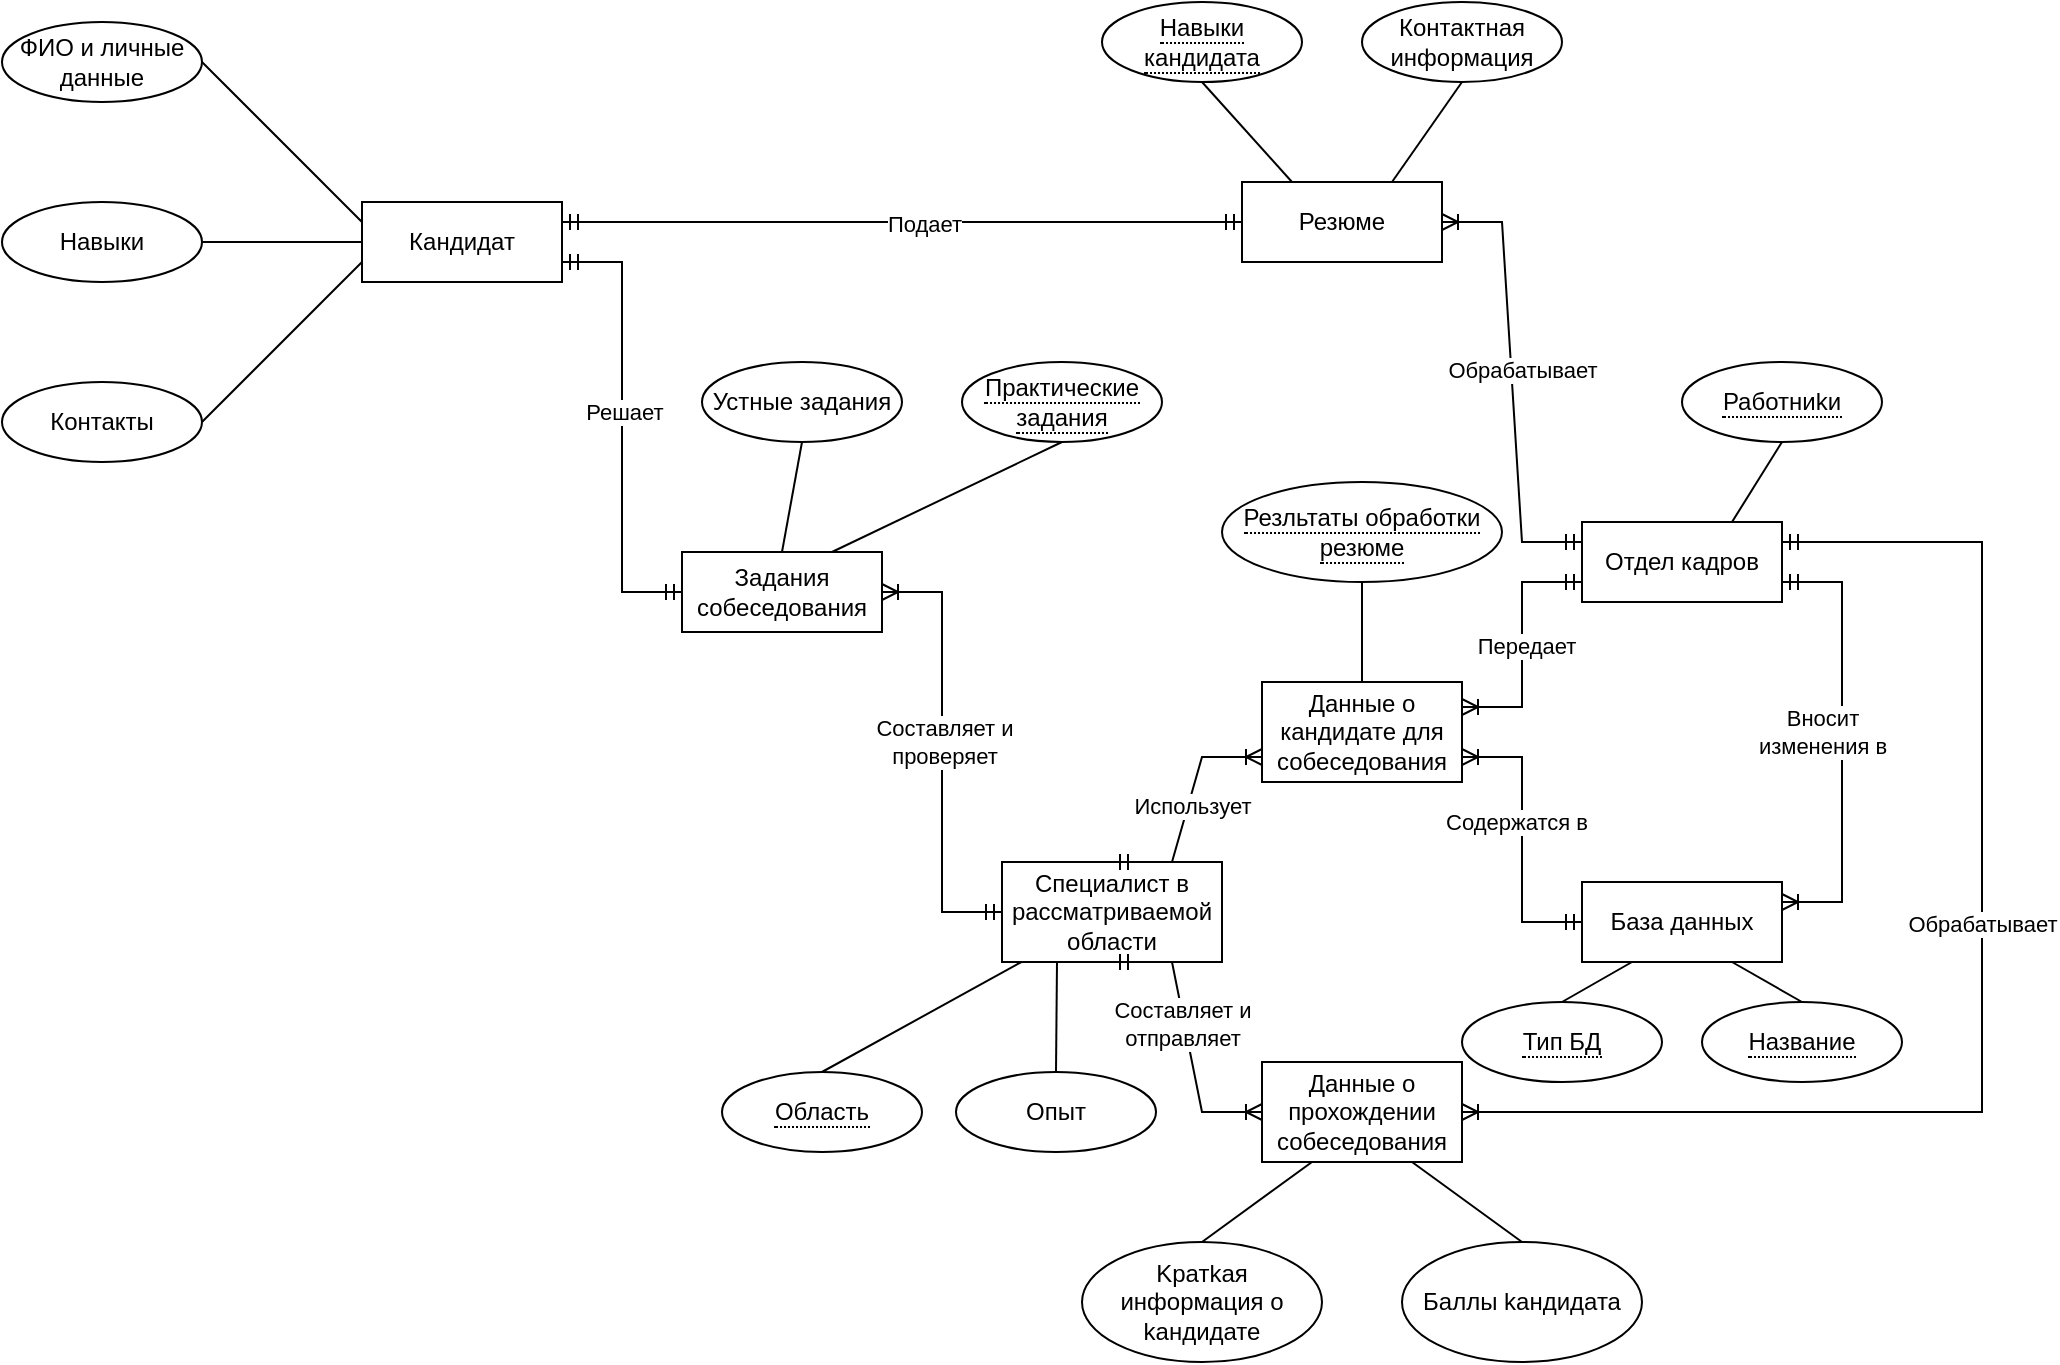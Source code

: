 <mxfile version="16.0.2" type="device"><diagram id="EMKBC6a3lPJaQiXl0OLv" name="Страница 1"><mxGraphModel dx="1378" dy="1081" grid="1" gridSize="10" guides="1" tooltips="1" connect="1" arrows="1" fold="1" page="1" pageScale="1" pageWidth="1100" pageHeight="850" math="0" shadow="0"><root><mxCell id="0"/><mxCell id="1" parent="0"/><mxCell id="YPJ-1WsHIixhJHnkL0oS-1" value="Кандидат" style="whiteSpace=wrap;html=1;align=center;" vertex="1" parent="1"><mxGeometry x="240" y="230" width="100" height="40" as="geometry"/></mxCell><mxCell id="YPJ-1WsHIixhJHnkL0oS-56" style="edgeStyle=orthogonalEdgeStyle;rounded=0;orthogonalLoop=1;jettySize=auto;html=1;exitX=1;exitY=0.25;exitDx=0;exitDy=0;entryX=1;entryY=0.5;entryDx=0;entryDy=0;startArrow=ERmandOne;startFill=0;endArrow=ERoneToMany;endFill=0;" edge="1" parent="1" source="YPJ-1WsHIixhJHnkL0oS-2" target="YPJ-1WsHIixhJHnkL0oS-46"><mxGeometry relative="1" as="geometry"><Array as="points"><mxPoint x="1050" y="400"/><mxPoint x="1050" y="685"/></Array></mxGeometry></mxCell><mxCell id="YPJ-1WsHIixhJHnkL0oS-57" value="Обрабатывает" style="edgeLabel;html=1;align=center;verticalAlign=middle;resizable=0;points=[];" vertex="1" connectable="0" parent="YPJ-1WsHIixhJHnkL0oS-56"><mxGeometry x="-0.098" relative="1" as="geometry"><mxPoint as="offset"/></mxGeometry></mxCell><mxCell id="YPJ-1WsHIixhJHnkL0oS-2" value="Отдел кадров" style="whiteSpace=wrap;html=1;align=center;" vertex="1" parent="1"><mxGeometry x="850" y="390" width="100" height="40" as="geometry"/></mxCell><mxCell id="YPJ-1WsHIixhJHnkL0oS-3" value="Навыки" style="ellipse;whiteSpace=wrap;html=1;align=center;" vertex="1" parent="1"><mxGeometry x="60" y="230" width="100" height="40" as="geometry"/></mxCell><mxCell id="YPJ-1WsHIixhJHnkL0oS-4" value="ФИО и личные данные" style="ellipse;whiteSpace=wrap;html=1;align=center;" vertex="1" parent="1"><mxGeometry x="60" y="140" width="100" height="40" as="geometry"/></mxCell><mxCell id="YPJ-1WsHIixhJHnkL0oS-5" value="Контакты" style="ellipse;whiteSpace=wrap;html=1;align=center;" vertex="1" parent="1"><mxGeometry x="60" y="320" width="100" height="40" as="geometry"/></mxCell><mxCell id="YPJ-1WsHIixhJHnkL0oS-7" value="" style="endArrow=none;html=1;rounded=0;exitX=1;exitY=0.5;exitDx=0;exitDy=0;entryX=0;entryY=0.25;entryDx=0;entryDy=0;" edge="1" parent="1" source="YPJ-1WsHIixhJHnkL0oS-4" target="YPJ-1WsHIixhJHnkL0oS-1"><mxGeometry relative="1" as="geometry"><mxPoint x="260" y="370" as="sourcePoint"/><mxPoint x="420" y="370" as="targetPoint"/></mxGeometry></mxCell><mxCell id="YPJ-1WsHIixhJHnkL0oS-8" value="" style="endArrow=none;html=1;rounded=0;exitX=1;exitY=0.5;exitDx=0;exitDy=0;entryX=0;entryY=0.5;entryDx=0;entryDy=0;" edge="1" parent="1" source="YPJ-1WsHIixhJHnkL0oS-3" target="YPJ-1WsHIixhJHnkL0oS-1"><mxGeometry relative="1" as="geometry"><mxPoint x="260" y="370" as="sourcePoint"/><mxPoint x="420" y="370" as="targetPoint"/></mxGeometry></mxCell><mxCell id="YPJ-1WsHIixhJHnkL0oS-9" value="" style="endArrow=none;html=1;rounded=0;exitX=1;exitY=0.5;exitDx=0;exitDy=0;entryX=0;entryY=0.75;entryDx=0;entryDy=0;" edge="1" parent="1" source="YPJ-1WsHIixhJHnkL0oS-5" target="YPJ-1WsHIixhJHnkL0oS-1"><mxGeometry relative="1" as="geometry"><mxPoint x="260" y="370" as="sourcePoint"/><mxPoint x="420" y="370" as="targetPoint"/></mxGeometry></mxCell><mxCell id="YPJ-1WsHIixhJHnkL0oS-10" value="Резюме" style="whiteSpace=wrap;html=1;align=center;" vertex="1" parent="1"><mxGeometry x="680" y="220" width="100" height="40" as="geometry"/></mxCell><mxCell id="YPJ-1WsHIixhJHnkL0oS-11" value="" style="edgeStyle=entityRelationEdgeStyle;fontSize=12;html=1;endArrow=ERmandOne;startArrow=ERmandOne;rounded=0;entryX=0;entryY=0.5;entryDx=0;entryDy=0;exitX=1;exitY=0.25;exitDx=0;exitDy=0;" edge="1" parent="1" source="YPJ-1WsHIixhJHnkL0oS-1" target="YPJ-1WsHIixhJHnkL0oS-10"><mxGeometry width="100" height="100" relative="1" as="geometry"><mxPoint x="500" y="490" as="sourcePoint"/><mxPoint x="600" y="390" as="targetPoint"/></mxGeometry></mxCell><mxCell id="YPJ-1WsHIixhJHnkL0oS-12" value="Подает" style="edgeLabel;html=1;align=center;verticalAlign=middle;resizable=0;points=[];" vertex="1" connectable="0" parent="YPJ-1WsHIixhJHnkL0oS-11"><mxGeometry x="0.066" y="-1" relative="1" as="geometry"><mxPoint as="offset"/></mxGeometry></mxCell><mxCell id="YPJ-1WsHIixhJHnkL0oS-15" value="&lt;span style=&quot;border-bottom: 1px dotted&quot;&gt;Навыки кандидата&lt;/span&gt;" style="ellipse;whiteSpace=wrap;html=1;align=center;" vertex="1" parent="1"><mxGeometry x="610" y="130" width="100" height="40" as="geometry"/></mxCell><mxCell id="YPJ-1WsHIixhJHnkL0oS-16" value="Контактная информация" style="ellipse;whiteSpace=wrap;html=1;align=center;" vertex="1" parent="1"><mxGeometry x="740" y="130" width="100" height="40" as="geometry"/></mxCell><mxCell id="YPJ-1WsHIixhJHnkL0oS-17" value="" style="endArrow=none;html=1;rounded=0;entryX=0.5;entryY=1;entryDx=0;entryDy=0;exitX=0.75;exitY=0;exitDx=0;exitDy=0;" edge="1" parent="1" source="YPJ-1WsHIixhJHnkL0oS-10" target="YPJ-1WsHIixhJHnkL0oS-16"><mxGeometry relative="1" as="geometry"><mxPoint x="470" y="430" as="sourcePoint"/><mxPoint x="630" y="430" as="targetPoint"/></mxGeometry></mxCell><mxCell id="YPJ-1WsHIixhJHnkL0oS-18" value="" style="endArrow=none;html=1;rounded=0;entryX=0.5;entryY=1;entryDx=0;entryDy=0;exitX=0.25;exitY=0;exitDx=0;exitDy=0;" edge="1" parent="1" source="YPJ-1WsHIixhJHnkL0oS-10" target="YPJ-1WsHIixhJHnkL0oS-15"><mxGeometry relative="1" as="geometry"><mxPoint x="470" y="430" as="sourcePoint"/><mxPoint x="630" y="430" as="targetPoint"/></mxGeometry></mxCell><mxCell id="YPJ-1WsHIixhJHnkL0oS-19" value="" style="edgeStyle=entityRelationEdgeStyle;fontSize=12;html=1;endArrow=ERoneToMany;rounded=0;entryX=1;entryY=0.5;entryDx=0;entryDy=0;exitX=0;exitY=0.25;exitDx=0;exitDy=0;startArrow=ERmandOne;startFill=0;" edge="1" parent="1" source="YPJ-1WsHIixhJHnkL0oS-2" target="YPJ-1WsHIixhJHnkL0oS-10"><mxGeometry width="100" height="100" relative="1" as="geometry"><mxPoint x="920" y="360" as="sourcePoint"/><mxPoint x="870" y="200" as="targetPoint"/></mxGeometry></mxCell><mxCell id="YPJ-1WsHIixhJHnkL0oS-20" value="Обрабатывает" style="edgeLabel;html=1;align=center;verticalAlign=middle;resizable=0;points=[];" vertex="1" connectable="0" parent="YPJ-1WsHIixhJHnkL0oS-19"><mxGeometry x="-0.325" y="-3" relative="1" as="geometry"><mxPoint y="-42" as="offset"/></mxGeometry></mxCell><mxCell id="YPJ-1WsHIixhJHnkL0oS-21" value="Данные о кандидате для собеседования" style="whiteSpace=wrap;html=1;align=center;" vertex="1" parent="1"><mxGeometry x="690" y="470" width="100" height="50" as="geometry"/></mxCell><mxCell id="YPJ-1WsHIixhJHnkL0oS-23" value="&lt;span style=&quot;border-bottom: 1px dotted&quot;&gt;Резльтаты обработки резюме&lt;/span&gt;" style="ellipse;whiteSpace=wrap;html=1;align=center;" vertex="1" parent="1"><mxGeometry x="670" y="370" width="140" height="50" as="geometry"/></mxCell><mxCell id="YPJ-1WsHIixhJHnkL0oS-24" value="" style="endArrow=none;html=1;rounded=0;entryX=0.5;entryY=1;entryDx=0;entryDy=0;exitX=0.5;exitY=0;exitDx=0;exitDy=0;" edge="1" parent="1" source="YPJ-1WsHIixhJHnkL0oS-21" target="YPJ-1WsHIixhJHnkL0oS-23"><mxGeometry relative="1" as="geometry"><mxPoint x="350" y="400" as="sourcePoint"/><mxPoint x="510" y="400" as="targetPoint"/></mxGeometry></mxCell><mxCell id="YPJ-1WsHIixhJHnkL0oS-26" value="" style="edgeStyle=entityRelationEdgeStyle;fontSize=12;html=1;endArrow=ERoneToMany;rounded=0;entryX=1;entryY=0.25;entryDx=0;entryDy=0;exitX=0;exitY=0.75;exitDx=0;exitDy=0;startArrow=ERmandOne;startFill=0;" edge="1" parent="1" source="YPJ-1WsHIixhJHnkL0oS-2" target="YPJ-1WsHIixhJHnkL0oS-21"><mxGeometry width="100" height="100" relative="1" as="geometry"><mxPoint x="380" y="450" as="sourcePoint"/><mxPoint x="480" y="350" as="targetPoint"/></mxGeometry></mxCell><mxCell id="YPJ-1WsHIixhJHnkL0oS-27" value="Передает" style="edgeLabel;html=1;align=center;verticalAlign=middle;resizable=0;points=[];" vertex="1" connectable="0" parent="YPJ-1WsHIixhJHnkL0oS-26"><mxGeometry x="0.003" y="2" relative="1" as="geometry"><mxPoint as="offset"/></mxGeometry></mxCell><mxCell id="YPJ-1WsHIixhJHnkL0oS-28" value="Специалист в рассматриваемой области" style="whiteSpace=wrap;html=1;align=center;" vertex="1" parent="1"><mxGeometry x="560" y="560" width="110" height="50" as="geometry"/></mxCell><mxCell id="YPJ-1WsHIixhJHnkL0oS-29" value="" style="edgeStyle=entityRelationEdgeStyle;fontSize=12;html=1;endArrow=ERoneToMany;rounded=0;entryX=0;entryY=0.75;entryDx=0;entryDy=0;exitX=0.5;exitY=0;exitDx=0;exitDy=0;startArrow=ERmandOne;startFill=0;" edge="1" parent="1" source="YPJ-1WsHIixhJHnkL0oS-28" target="YPJ-1WsHIixhJHnkL0oS-21"><mxGeometry width="100" height="100" relative="1" as="geometry"><mxPoint x="380" y="450" as="sourcePoint"/><mxPoint x="480" y="350" as="targetPoint"/></mxGeometry></mxCell><mxCell id="YPJ-1WsHIixhJHnkL0oS-30" value="Использует" style="edgeLabel;html=1;align=center;verticalAlign=middle;resizable=0;points=[];" vertex="1" connectable="0" parent="YPJ-1WsHIixhJHnkL0oS-29"><mxGeometry x="0.051" y="-2" relative="1" as="geometry"><mxPoint as="offset"/></mxGeometry></mxCell><mxCell id="YPJ-1WsHIixhJHnkL0oS-31" value="Задания собеседования" style="whiteSpace=wrap;html=1;align=center;" vertex="1" parent="1"><mxGeometry x="400" y="405" width="100" height="40" as="geometry"/></mxCell><mxCell id="YPJ-1WsHIixhJHnkL0oS-34" value="" style="edgeStyle=entityRelationEdgeStyle;fontSize=12;html=1;endArrow=ERmandOne;startArrow=ERmandOne;rounded=0;entryX=1;entryY=0.75;entryDx=0;entryDy=0;exitX=0;exitY=0.5;exitDx=0;exitDy=0;" edge="1" parent="1" source="YPJ-1WsHIixhJHnkL0oS-31" target="YPJ-1WsHIixhJHnkL0oS-1"><mxGeometry width="100" height="100" relative="1" as="geometry"><mxPoint x="570" y="430" as="sourcePoint"/><mxPoint x="670" y="330" as="targetPoint"/></mxGeometry></mxCell><mxCell id="YPJ-1WsHIixhJHnkL0oS-35" value="Решает" style="edgeLabel;html=1;align=center;verticalAlign=middle;resizable=0;points=[];" vertex="1" connectable="0" parent="YPJ-1WsHIixhJHnkL0oS-34"><mxGeometry x="0.07" y="-1" relative="1" as="geometry"><mxPoint as="offset"/></mxGeometry></mxCell><mxCell id="YPJ-1WsHIixhJHnkL0oS-36" value="" style="edgeStyle=entityRelationEdgeStyle;fontSize=12;html=1;endArrow=ERoneToMany;rounded=0;entryX=1;entryY=0.5;entryDx=0;entryDy=0;exitX=0;exitY=0.5;exitDx=0;exitDy=0;startArrow=ERmandOne;startFill=0;" edge="1" parent="1" source="YPJ-1WsHIixhJHnkL0oS-28" target="YPJ-1WsHIixhJHnkL0oS-31"><mxGeometry width="100" height="100" relative="1" as="geometry"><mxPoint x="570" y="430" as="sourcePoint"/><mxPoint x="670" y="330" as="targetPoint"/></mxGeometry></mxCell><mxCell id="YPJ-1WsHIixhJHnkL0oS-37" value="Составляет и&lt;br&gt;проверяет" style="edgeLabel;html=1;align=center;verticalAlign=middle;resizable=0;points=[];" vertex="1" connectable="0" parent="YPJ-1WsHIixhJHnkL0oS-36"><mxGeometry x="0.2" y="-1" relative="1" as="geometry"><mxPoint y="17" as="offset"/></mxGeometry></mxCell><mxCell id="YPJ-1WsHIixhJHnkL0oS-38" value="База данных" style="whiteSpace=wrap;html=1;align=center;" vertex="1" parent="1"><mxGeometry x="850" y="570" width="100" height="40" as="geometry"/></mxCell><mxCell id="YPJ-1WsHIixhJHnkL0oS-42" value="" style="edgeStyle=entityRelationEdgeStyle;fontSize=12;html=1;endArrow=ERoneToMany;startArrow=ERmandOne;rounded=0;entryX=1;entryY=0.75;entryDx=0;entryDy=0;exitX=0;exitY=0.5;exitDx=0;exitDy=0;endFill=0;startFill=0;" edge="1" parent="1" source="YPJ-1WsHIixhJHnkL0oS-38" target="YPJ-1WsHIixhJHnkL0oS-21"><mxGeometry width="100" height="100" relative="1" as="geometry"><mxPoint x="530" y="490" as="sourcePoint"/><mxPoint x="630" y="390" as="targetPoint"/></mxGeometry></mxCell><mxCell id="YPJ-1WsHIixhJHnkL0oS-43" value="Содержатся в" style="edgeLabel;html=1;align=center;verticalAlign=middle;resizable=0;points=[];" vertex="1" connectable="0" parent="YPJ-1WsHIixhJHnkL0oS-42"><mxGeometry x="0.24" y="3" relative="1" as="geometry"><mxPoint y="8" as="offset"/></mxGeometry></mxCell><mxCell id="YPJ-1WsHIixhJHnkL0oS-44" value="" style="edgeStyle=entityRelationEdgeStyle;fontSize=12;html=1;endArrow=ERoneToMany;rounded=0;exitX=1;exitY=0.75;exitDx=0;exitDy=0;entryX=1;entryY=0.25;entryDx=0;entryDy=0;startArrow=ERmandOne;startFill=0;" edge="1" parent="1" source="YPJ-1WsHIixhJHnkL0oS-2" target="YPJ-1WsHIixhJHnkL0oS-38"><mxGeometry width="100" height="100" relative="1" as="geometry"><mxPoint x="530" y="490" as="sourcePoint"/><mxPoint x="960" y="510" as="targetPoint"/></mxGeometry></mxCell><mxCell id="YPJ-1WsHIixhJHnkL0oS-45" value="Вносит&lt;br&gt;изменения в" style="edgeLabel;html=1;align=center;verticalAlign=middle;resizable=0;points=[];" vertex="1" connectable="0" parent="YPJ-1WsHIixhJHnkL0oS-44"><mxGeometry x="-0.054" y="4" relative="1" as="geometry"><mxPoint x="-14" y="1" as="offset"/></mxGeometry></mxCell><mxCell id="YPJ-1WsHIixhJHnkL0oS-46" value="Данные о прохождении собеседования" style="whiteSpace=wrap;html=1;align=center;" vertex="1" parent="1"><mxGeometry x="690" y="660" width="100" height="50" as="geometry"/></mxCell><mxCell id="YPJ-1WsHIixhJHnkL0oS-47" value="&lt;span style=&quot;border-bottom: 1px dotted&quot;&gt;Практические задания&lt;/span&gt;" style="ellipse;whiteSpace=wrap;html=1;align=center;" vertex="1" parent="1"><mxGeometry x="540" y="310" width="100" height="40" as="geometry"/></mxCell><mxCell id="YPJ-1WsHIixhJHnkL0oS-48" value="Устные задания" style="ellipse;whiteSpace=wrap;html=1;align=center;" vertex="1" parent="1"><mxGeometry x="410" y="310" width="100" height="40" as="geometry"/></mxCell><mxCell id="YPJ-1WsHIixhJHnkL0oS-49" value="" style="endArrow=none;html=1;rounded=0;entryX=0.5;entryY=1;entryDx=0;entryDy=0;exitX=0.5;exitY=0;exitDx=0;exitDy=0;" edge="1" parent="1" source="YPJ-1WsHIixhJHnkL0oS-31" target="YPJ-1WsHIixhJHnkL0oS-48"><mxGeometry relative="1" as="geometry"><mxPoint x="470" y="470" as="sourcePoint"/><mxPoint x="630" y="470" as="targetPoint"/></mxGeometry></mxCell><mxCell id="YPJ-1WsHIixhJHnkL0oS-50" value="" style="endArrow=none;html=1;rounded=0;entryX=0.5;entryY=1;entryDx=0;entryDy=0;exitX=0.75;exitY=0;exitDx=0;exitDy=0;" edge="1" parent="1" source="YPJ-1WsHIixhJHnkL0oS-31" target="YPJ-1WsHIixhJHnkL0oS-47"><mxGeometry relative="1" as="geometry"><mxPoint x="470" y="470" as="sourcePoint"/><mxPoint x="630" y="470" as="targetPoint"/></mxGeometry></mxCell><mxCell id="YPJ-1WsHIixhJHnkL0oS-51" value="" style="edgeStyle=entityRelationEdgeStyle;fontSize=12;html=1;endArrow=ERoneToMany;rounded=0;entryX=0;entryY=0.5;entryDx=0;entryDy=0;exitX=0.5;exitY=1;exitDx=0;exitDy=0;startArrow=ERmandOne;startFill=0;" edge="1" parent="1" source="YPJ-1WsHIixhJHnkL0oS-28" target="YPJ-1WsHIixhJHnkL0oS-46"><mxGeometry width="100" height="100" relative="1" as="geometry"><mxPoint x="500" y="510" as="sourcePoint"/><mxPoint x="600" y="410" as="targetPoint"/></mxGeometry></mxCell><mxCell id="YPJ-1WsHIixhJHnkL0oS-52" value="Составляет и&lt;br&gt;отправляет" style="edgeLabel;html=1;align=center;verticalAlign=middle;resizable=0;points=[];" vertex="1" connectable="0" parent="YPJ-1WsHIixhJHnkL0oS-51"><mxGeometry x="0.076" y="-1" relative="1" as="geometry"><mxPoint x="-3" y="-12" as="offset"/></mxGeometry></mxCell><mxCell id="YPJ-1WsHIixhJHnkL0oS-58" value="&lt;span style=&quot;border-bottom: 1px dotted&quot;&gt;Область&lt;/span&gt;" style="ellipse;whiteSpace=wrap;html=1;align=center;" vertex="1" parent="1"><mxGeometry x="420" y="665" width="100" height="40" as="geometry"/></mxCell><mxCell id="YPJ-1WsHIixhJHnkL0oS-59" value="" style="endArrow=none;html=1;rounded=0;exitX=0.5;exitY=0;exitDx=0;exitDy=0;" edge="1" parent="1" source="YPJ-1WsHIixhJHnkL0oS-58" target="YPJ-1WsHIixhJHnkL0oS-28"><mxGeometry relative="1" as="geometry"><mxPoint x="520" y="490" as="sourcePoint"/><mxPoint x="680" y="490" as="targetPoint"/></mxGeometry></mxCell><mxCell id="YPJ-1WsHIixhJHnkL0oS-60" value="Опыт" style="ellipse;whiteSpace=wrap;html=1;align=center;" vertex="1" parent="1"><mxGeometry x="537" y="665" width="100" height="40" as="geometry"/></mxCell><mxCell id="YPJ-1WsHIixhJHnkL0oS-61" value="" style="endArrow=none;html=1;rounded=0;entryX=0.25;entryY=1;entryDx=0;entryDy=0;exitX=0.5;exitY=0;exitDx=0;exitDy=0;" edge="1" parent="1" source="YPJ-1WsHIixhJHnkL0oS-60" target="YPJ-1WsHIixhJHnkL0oS-28"><mxGeometry relative="1" as="geometry"><mxPoint x="520" y="490" as="sourcePoint"/><mxPoint x="680" y="490" as="targetPoint"/></mxGeometry></mxCell><mxCell id="YPJ-1WsHIixhJHnkL0oS-62" value="Kратkая информация о kандидате" style="ellipse;whiteSpace=wrap;html=1;align=center;" vertex="1" parent="1"><mxGeometry x="600" y="750" width="120" height="60" as="geometry"/></mxCell><mxCell id="YPJ-1WsHIixhJHnkL0oS-63" value="" style="endArrow=none;html=1;rounded=0;entryX=0.25;entryY=1;entryDx=0;entryDy=0;exitX=0.5;exitY=0;exitDx=0;exitDy=0;" edge="1" parent="1" source="YPJ-1WsHIixhJHnkL0oS-62" target="YPJ-1WsHIixhJHnkL0oS-46"><mxGeometry relative="1" as="geometry"><mxPoint x="510" y="640" as="sourcePoint"/><mxPoint x="670" y="640" as="targetPoint"/></mxGeometry></mxCell><mxCell id="YPJ-1WsHIixhJHnkL0oS-64" value="Баллы kандидата" style="ellipse;whiteSpace=wrap;html=1;align=center;" vertex="1" parent="1"><mxGeometry x="760" y="750" width="120" height="60" as="geometry"/></mxCell><mxCell id="YPJ-1WsHIixhJHnkL0oS-65" value="" style="endArrow=none;html=1;rounded=0;entryX=0.75;entryY=1;entryDx=0;entryDy=0;exitX=0.5;exitY=0;exitDx=0;exitDy=0;" edge="1" parent="1" source="YPJ-1WsHIixhJHnkL0oS-64" target="YPJ-1WsHIixhJHnkL0oS-46"><mxGeometry relative="1" as="geometry"><mxPoint x="510" y="620" as="sourcePoint"/><mxPoint x="670" y="620" as="targetPoint"/></mxGeometry></mxCell><mxCell id="YPJ-1WsHIixhJHnkL0oS-66" value="&lt;span style=&quot;border-bottom: 1px dotted&quot;&gt;Название&lt;/span&gt;" style="ellipse;whiteSpace=wrap;html=1;align=center;" vertex="1" parent="1"><mxGeometry x="910" y="630" width="100" height="40" as="geometry"/></mxCell><mxCell id="YPJ-1WsHIixhJHnkL0oS-67" value="&lt;span style=&quot;border-bottom: 1px dotted&quot;&gt;Тип БД&lt;/span&gt;" style="ellipse;whiteSpace=wrap;html=1;align=center;" vertex="1" parent="1"><mxGeometry x="790" y="630" width="100" height="40" as="geometry"/></mxCell><mxCell id="YPJ-1WsHIixhJHnkL0oS-68" value="" style="endArrow=none;html=1;rounded=0;entryX=0.25;entryY=1;entryDx=0;entryDy=0;exitX=0.5;exitY=0;exitDx=0;exitDy=0;" edge="1" parent="1" source="YPJ-1WsHIixhJHnkL0oS-67" target="YPJ-1WsHIixhJHnkL0oS-38"><mxGeometry relative="1" as="geometry"><mxPoint x="670" y="540" as="sourcePoint"/><mxPoint x="830" y="540" as="targetPoint"/></mxGeometry></mxCell><mxCell id="YPJ-1WsHIixhJHnkL0oS-69" value="" style="endArrow=none;html=1;rounded=0;entryX=0.75;entryY=1;entryDx=0;entryDy=0;exitX=0.5;exitY=0;exitDx=0;exitDy=0;" edge="1" parent="1" source="YPJ-1WsHIixhJHnkL0oS-66" target="YPJ-1WsHIixhJHnkL0oS-38"><mxGeometry relative="1" as="geometry"><mxPoint x="670" y="540" as="sourcePoint"/><mxPoint x="830" y="540" as="targetPoint"/></mxGeometry></mxCell><mxCell id="YPJ-1WsHIixhJHnkL0oS-74" value="&lt;span style=&quot;border-bottom: 1px dotted&quot;&gt;Работниkи&lt;/span&gt;" style="ellipse;whiteSpace=wrap;html=1;align=center;" vertex="1" parent="1"><mxGeometry x="900" y="310" width="100" height="40" as="geometry"/></mxCell><mxCell id="YPJ-1WsHIixhJHnkL0oS-75" value="" style="endArrow=none;html=1;rounded=0;entryX=0.5;entryY=1;entryDx=0;entryDy=0;exitX=0.75;exitY=0;exitDx=0;exitDy=0;" edge="1" parent="1" source="YPJ-1WsHIixhJHnkL0oS-2" target="YPJ-1WsHIixhJHnkL0oS-74"><mxGeometry relative="1" as="geometry"><mxPoint x="590" y="440" as="sourcePoint"/><mxPoint x="750" y="440" as="targetPoint"/></mxGeometry></mxCell></root></mxGraphModel></diagram></mxfile>